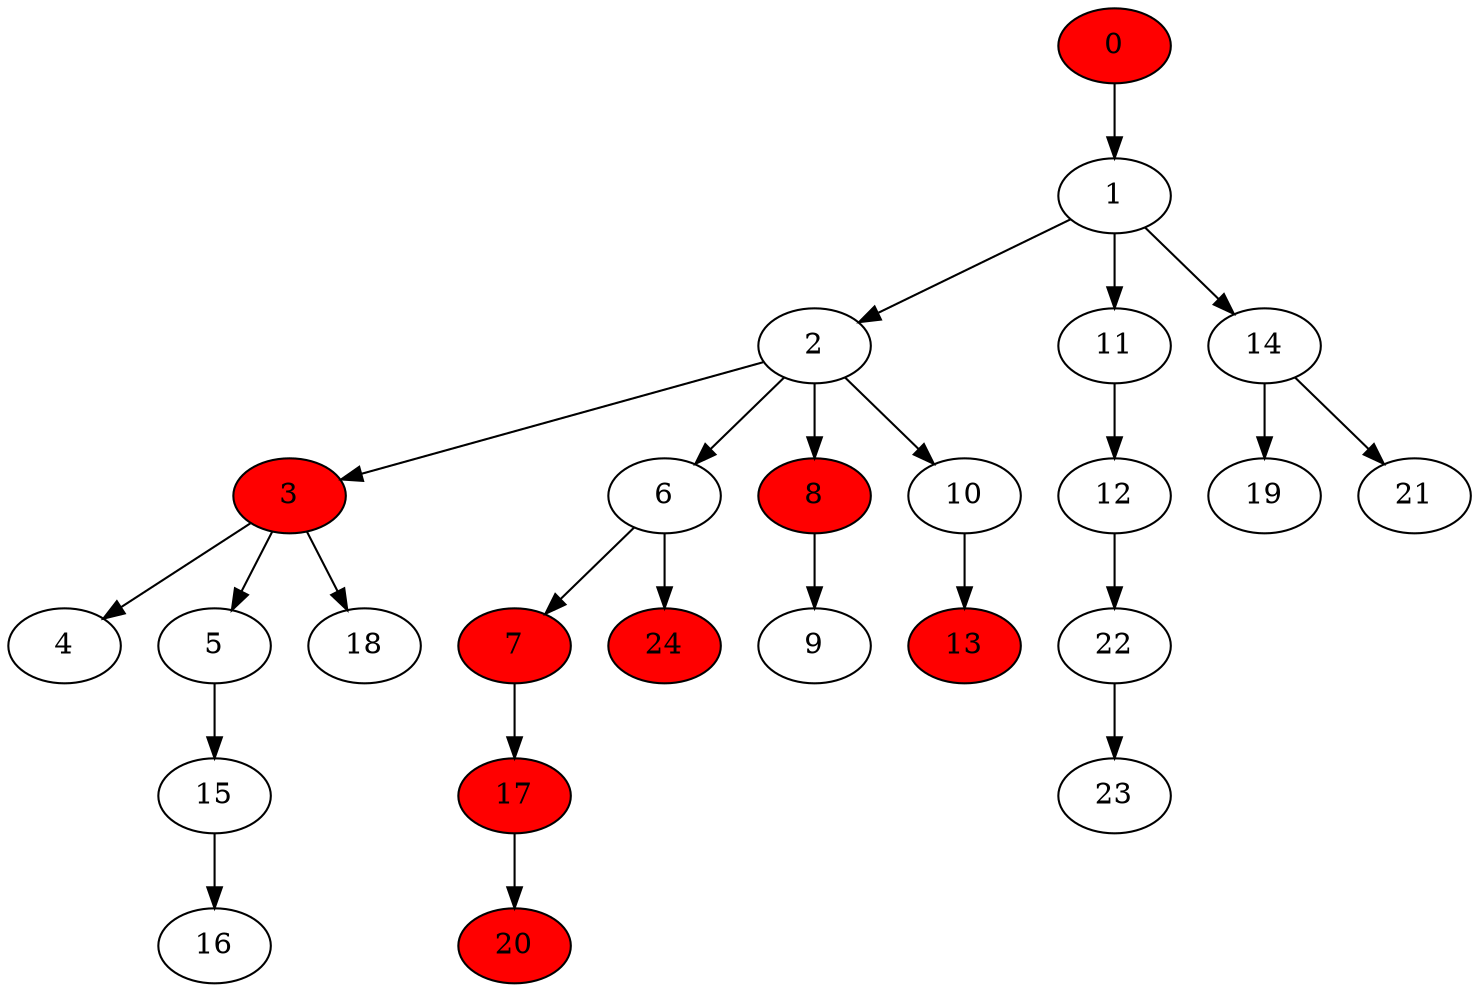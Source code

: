 digraph Tree {
  0 [fillcolor=red, style=filled]
  1
  2
  3 [fillcolor=red, style=filled]
  4
  5
  6
  7 [fillcolor=red, style=filled]
  8 [fillcolor=red, style=filled]
  9
  10
  11
  12
  13 [fillcolor=red, style=filled]
  14
  15
  16
  17 [fillcolor=red, style=filled]
  18
  19
  20 [fillcolor=red, style=filled]
  21
  22
  23
  24 [fillcolor=red, style=filled]
  12 -> 22
  1 -> 11
  2 -> 3
  22 -> 23
  0 -> 1
  3 -> 5
  2 -> 8
  14 -> 19
  6 -> 7
  1 -> 14
  7 -> 17
  1 -> 2
  17 -> 20
  2 -> 6
  15 -> 16
  3 -> 4
  6 -> 24
  11 -> 12
  5 -> 15
  10 -> 13
  2 -> 10
  3 -> 18
  14 -> 21
  8 -> 9
}